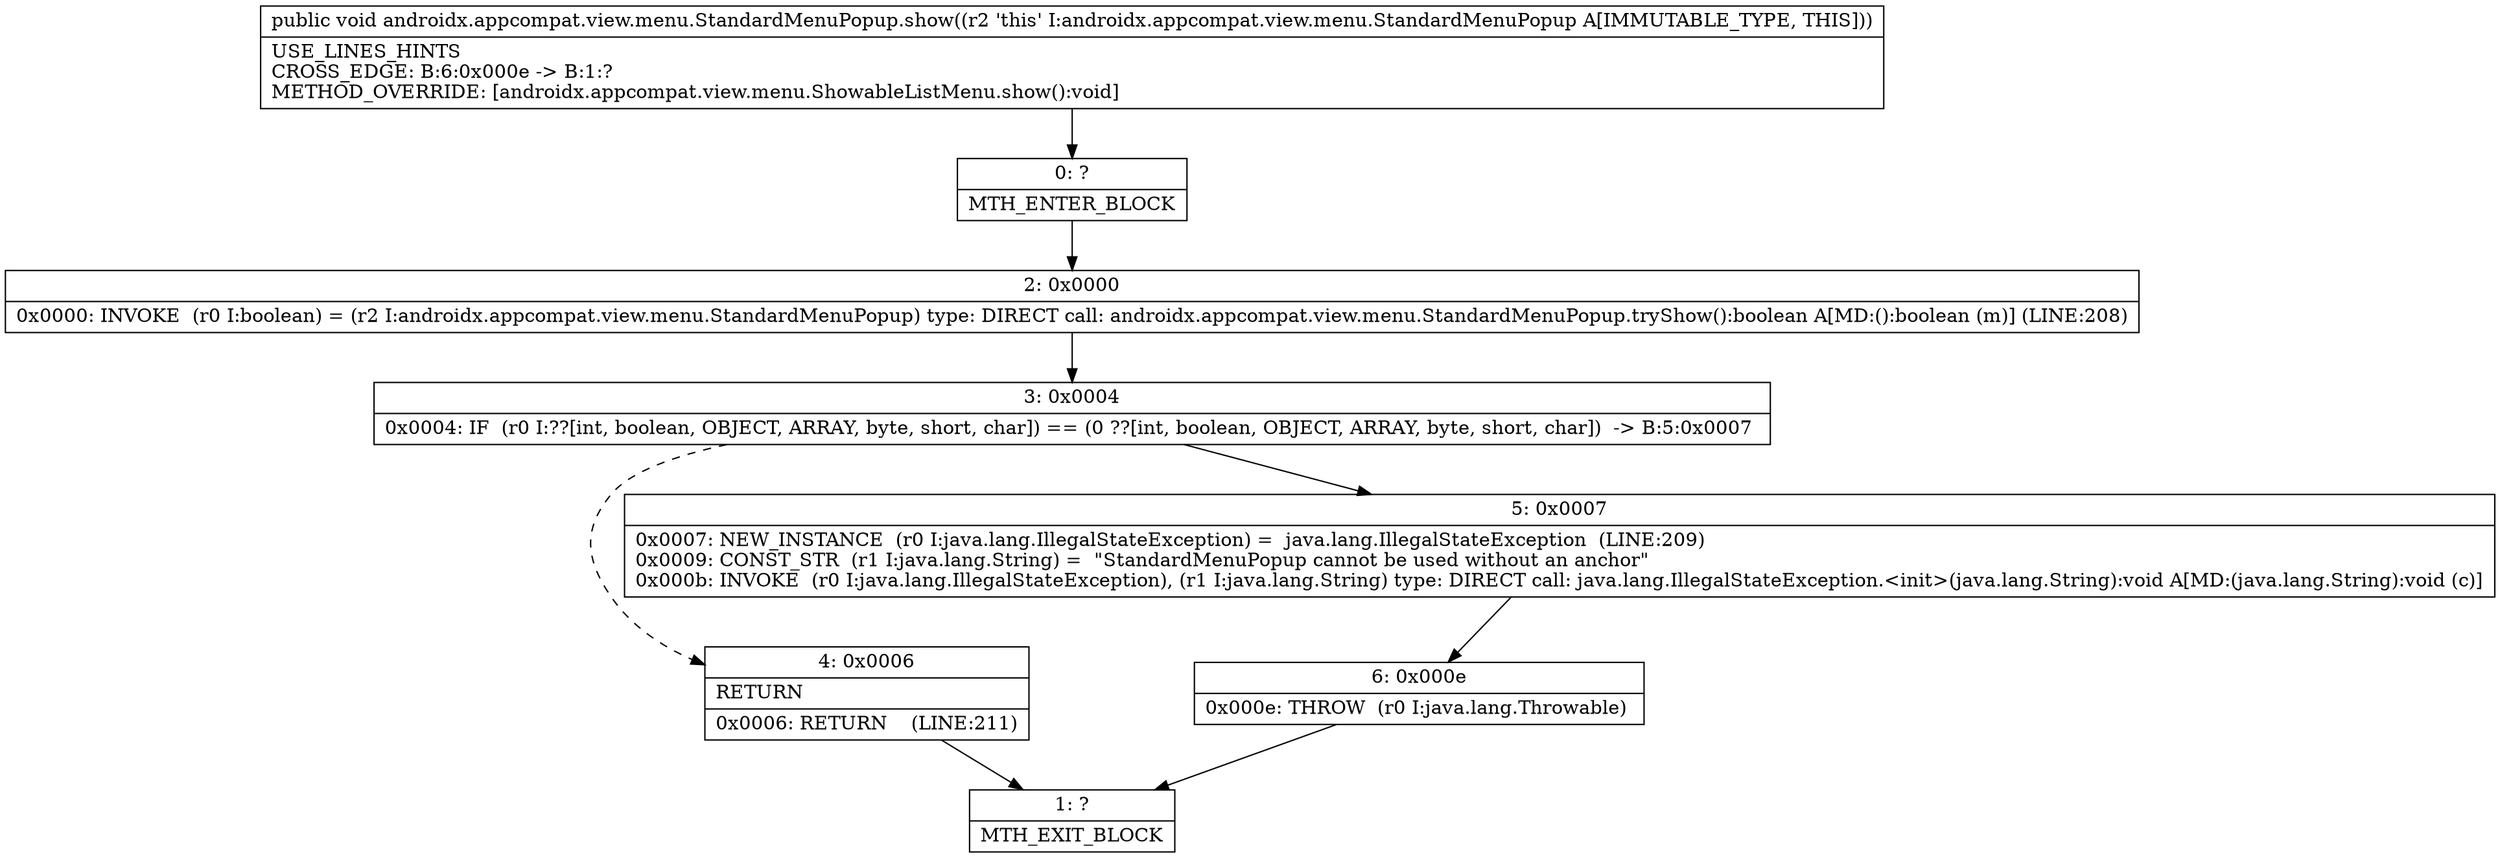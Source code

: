 digraph "CFG forandroidx.appcompat.view.menu.StandardMenuPopup.show()V" {
Node_0 [shape=record,label="{0\:\ ?|MTH_ENTER_BLOCK\l}"];
Node_2 [shape=record,label="{2\:\ 0x0000|0x0000: INVOKE  (r0 I:boolean) = (r2 I:androidx.appcompat.view.menu.StandardMenuPopup) type: DIRECT call: androidx.appcompat.view.menu.StandardMenuPopup.tryShow():boolean A[MD:():boolean (m)] (LINE:208)\l}"];
Node_3 [shape=record,label="{3\:\ 0x0004|0x0004: IF  (r0 I:??[int, boolean, OBJECT, ARRAY, byte, short, char]) == (0 ??[int, boolean, OBJECT, ARRAY, byte, short, char])  \-\> B:5:0x0007 \l}"];
Node_4 [shape=record,label="{4\:\ 0x0006|RETURN\l|0x0006: RETURN    (LINE:211)\l}"];
Node_1 [shape=record,label="{1\:\ ?|MTH_EXIT_BLOCK\l}"];
Node_5 [shape=record,label="{5\:\ 0x0007|0x0007: NEW_INSTANCE  (r0 I:java.lang.IllegalStateException) =  java.lang.IllegalStateException  (LINE:209)\l0x0009: CONST_STR  (r1 I:java.lang.String) =  \"StandardMenuPopup cannot be used without an anchor\" \l0x000b: INVOKE  (r0 I:java.lang.IllegalStateException), (r1 I:java.lang.String) type: DIRECT call: java.lang.IllegalStateException.\<init\>(java.lang.String):void A[MD:(java.lang.String):void (c)]\l}"];
Node_6 [shape=record,label="{6\:\ 0x000e|0x000e: THROW  (r0 I:java.lang.Throwable) \l}"];
MethodNode[shape=record,label="{public void androidx.appcompat.view.menu.StandardMenuPopup.show((r2 'this' I:androidx.appcompat.view.menu.StandardMenuPopup A[IMMUTABLE_TYPE, THIS]))  | USE_LINES_HINTS\lCROSS_EDGE: B:6:0x000e \-\> B:1:?\lMETHOD_OVERRIDE: [androidx.appcompat.view.menu.ShowableListMenu.show():void]\l}"];
MethodNode -> Node_0;Node_0 -> Node_2;
Node_2 -> Node_3;
Node_3 -> Node_4[style=dashed];
Node_3 -> Node_5;
Node_4 -> Node_1;
Node_5 -> Node_6;
Node_6 -> Node_1;
}

